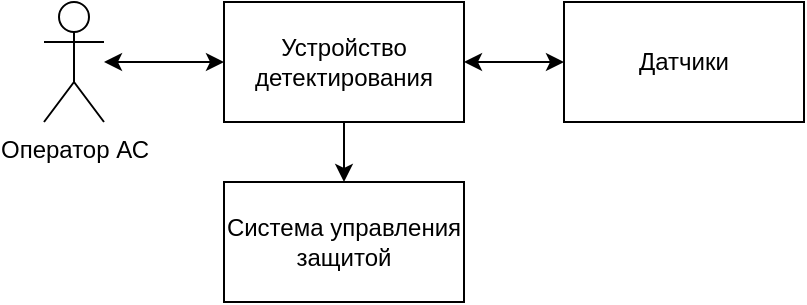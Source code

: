 <mxfile version="26.1.0">
  <diagram name="Page-1" id="7mhDe1J4_qUejKigt1eD">
    <mxGraphModel dx="546" dy="762" grid="1" gridSize="10" guides="1" tooltips="1" connect="1" arrows="1" fold="1" page="1" pageScale="1" pageWidth="850" pageHeight="1100" math="0" shadow="0">
      <root>
        <mxCell id="0" />
        <mxCell id="1" parent="0" />
        <mxCell id="mgz95Cq6lZPw3cTP-vX1-1" value="&lt;div&gt;Оператор АС&lt;/div&gt;" style="shape=umlActor;verticalLabelPosition=bottom;verticalAlign=top;html=1;outlineConnect=0;" vertex="1" parent="1">
          <mxGeometry x="250" y="340" width="30" height="60" as="geometry" />
        </mxCell>
        <mxCell id="mgz95Cq6lZPw3cTP-vX1-5" value="Устройство детектирования" style="rounded=0;whiteSpace=wrap;html=1;" vertex="1" parent="1">
          <mxGeometry x="340" y="340" width="120" height="60" as="geometry" />
        </mxCell>
        <mxCell id="mgz95Cq6lZPw3cTP-vX1-7" value="" style="endArrow=classic;startArrow=classic;html=1;rounded=0;entryX=0;entryY=0.5;entryDx=0;entryDy=0;" edge="1" parent="1" source="mgz95Cq6lZPw3cTP-vX1-1" target="mgz95Cq6lZPw3cTP-vX1-5">
          <mxGeometry width="50" height="50" relative="1" as="geometry">
            <mxPoint x="280" y="410" as="sourcePoint" />
            <mxPoint x="330" y="360" as="targetPoint" />
          </mxGeometry>
        </mxCell>
        <mxCell id="mgz95Cq6lZPw3cTP-vX1-8" value="" style="endArrow=classic;startArrow=classic;html=1;rounded=0;exitX=1;exitY=0.5;exitDx=0;exitDy=0;" edge="1" parent="1" source="mgz95Cq6lZPw3cTP-vX1-5" target="mgz95Cq6lZPw3cTP-vX1-9">
          <mxGeometry width="50" height="50" relative="1" as="geometry">
            <mxPoint x="400" y="560" as="sourcePoint" />
            <mxPoint x="520" y="370" as="targetPoint" />
            <Array as="points">
              <mxPoint x="490" y="370" />
            </Array>
          </mxGeometry>
        </mxCell>
        <mxCell id="mgz95Cq6lZPw3cTP-vX1-9" value="Датчики" style="rounded=0;whiteSpace=wrap;html=1;" vertex="1" parent="1">
          <mxGeometry x="510" y="340" width="120" height="60" as="geometry" />
        </mxCell>
        <mxCell id="mgz95Cq6lZPw3cTP-vX1-10" value="" style="endArrow=classic;html=1;rounded=0;exitX=0.5;exitY=1;exitDx=0;exitDy=0;" edge="1" parent="1" source="mgz95Cq6lZPw3cTP-vX1-5" target="mgz95Cq6lZPw3cTP-vX1-11">
          <mxGeometry width="50" height="50" relative="1" as="geometry">
            <mxPoint x="400" y="560" as="sourcePoint" />
            <mxPoint x="400" y="450" as="targetPoint" />
          </mxGeometry>
        </mxCell>
        <mxCell id="mgz95Cq6lZPw3cTP-vX1-11" value="Система управления защитой" style="rounded=0;whiteSpace=wrap;html=1;" vertex="1" parent="1">
          <mxGeometry x="340.0" y="430" width="120" height="60" as="geometry" />
        </mxCell>
      </root>
    </mxGraphModel>
  </diagram>
</mxfile>

